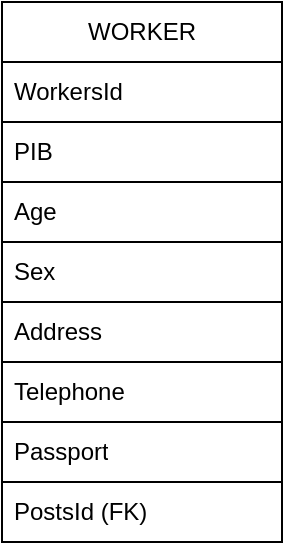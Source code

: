 <mxfile version="24.4.13" type="github">
  <diagram name="Page-1" id="KNaNhQRSMSQX3RC0-Ce5">
    <mxGraphModel dx="613" dy="681" grid="1" gridSize="10" guides="1" tooltips="1" connect="1" arrows="1" fold="1" page="1" pageScale="1" pageWidth="850" pageHeight="1100" math="0" shadow="0">
      <root>
        <mxCell id="0" />
        <mxCell id="1" parent="0" />
        <mxCell id="VzZXwqbzbKZ1KP2QfOk_-1" value="&lt;div&gt;WORKER&lt;/div&gt;" style="swimlane;fontStyle=0;childLayout=stackLayout;horizontal=1;startSize=30;horizontalStack=0;resizeParent=1;resizeParentMax=0;resizeLast=0;collapsible=1;marginBottom=0;whiteSpace=wrap;html=1;" vertex="1" parent="1">
          <mxGeometry x="190" y="240" width="140" height="270" as="geometry" />
        </mxCell>
        <mxCell id="VzZXwqbzbKZ1KP2QfOk_-2" value="&lt;div&gt;WorkersId&lt;/div&gt;" style="text;strokeColor=default;fillColor=none;align=left;verticalAlign=middle;spacingLeft=4;spacingRight=4;overflow=hidden;points=[[0,0.5],[1,0.5]];portConstraint=eastwest;rotatable=0;whiteSpace=wrap;html=1;" vertex="1" parent="VzZXwqbzbKZ1KP2QfOk_-1">
          <mxGeometry y="30" width="140" height="30" as="geometry" />
        </mxCell>
        <mxCell id="VzZXwqbzbKZ1KP2QfOk_-3" value="PIB" style="text;strokeColor=default;fillColor=none;align=left;verticalAlign=middle;spacingLeft=4;spacingRight=4;overflow=hidden;points=[[0,0.5],[1,0.5]];portConstraint=eastwest;rotatable=0;whiteSpace=wrap;html=1;" vertex="1" parent="VzZXwqbzbKZ1KP2QfOk_-1">
          <mxGeometry y="60" width="140" height="30" as="geometry" />
        </mxCell>
        <mxCell id="VzZXwqbzbKZ1KP2QfOk_-4" value="&lt;div&gt;Age&lt;/div&gt;" style="text;strokeColor=default;fillColor=none;align=left;verticalAlign=middle;spacingLeft=4;spacingRight=4;overflow=hidden;points=[[0,0.5],[1,0.5]];portConstraint=eastwest;rotatable=0;whiteSpace=wrap;html=1;" vertex="1" parent="VzZXwqbzbKZ1KP2QfOk_-1">
          <mxGeometry y="90" width="140" height="30" as="geometry" />
        </mxCell>
        <mxCell id="VzZXwqbzbKZ1KP2QfOk_-6" value="Sex" style="text;strokeColor=default;fillColor=none;align=left;verticalAlign=middle;spacingLeft=4;spacingRight=4;overflow=hidden;points=[[0,0.5],[1,0.5]];portConstraint=eastwest;rotatable=0;whiteSpace=wrap;html=1;" vertex="1" parent="VzZXwqbzbKZ1KP2QfOk_-1">
          <mxGeometry y="120" width="140" height="30" as="geometry" />
        </mxCell>
        <mxCell id="VzZXwqbzbKZ1KP2QfOk_-7" value="&lt;div&gt;Address&lt;/div&gt;" style="text;strokeColor=default;fillColor=none;align=left;verticalAlign=middle;spacingLeft=4;spacingRight=4;overflow=hidden;points=[[0,0.5],[1,0.5]];portConstraint=eastwest;rotatable=0;whiteSpace=wrap;html=1;" vertex="1" parent="VzZXwqbzbKZ1KP2QfOk_-1">
          <mxGeometry y="150" width="140" height="30" as="geometry" />
        </mxCell>
        <mxCell id="VzZXwqbzbKZ1KP2QfOk_-8" value="Telephone" style="text;strokeColor=default;fillColor=none;align=left;verticalAlign=middle;spacingLeft=4;spacingRight=4;overflow=hidden;points=[[0,0.5],[1,0.5]];portConstraint=eastwest;rotatable=0;whiteSpace=wrap;html=1;" vertex="1" parent="VzZXwqbzbKZ1KP2QfOk_-1">
          <mxGeometry y="180" width="140" height="30" as="geometry" />
        </mxCell>
        <mxCell id="VzZXwqbzbKZ1KP2QfOk_-9" value="Passport" style="text;strokeColor=default;fillColor=none;align=left;verticalAlign=middle;spacingLeft=4;spacingRight=4;overflow=hidden;points=[[0,0.5],[1,0.5]];portConstraint=eastwest;rotatable=0;whiteSpace=wrap;html=1;" vertex="1" parent="VzZXwqbzbKZ1KP2QfOk_-1">
          <mxGeometry y="210" width="140" height="30" as="geometry" />
        </mxCell>
        <mxCell id="VzZXwqbzbKZ1KP2QfOk_-18" value="PostsId (FK)" style="text;strokeColor=default;fillColor=none;align=left;verticalAlign=middle;spacingLeft=4;spacingRight=4;overflow=hidden;points=[[0,0.5],[1,0.5]];portConstraint=eastwest;rotatable=0;whiteSpace=wrap;html=1;" vertex="1" parent="VzZXwqbzbKZ1KP2QfOk_-1">
          <mxGeometry y="240" width="140" height="30" as="geometry" />
        </mxCell>
      </root>
    </mxGraphModel>
  </diagram>
</mxfile>
